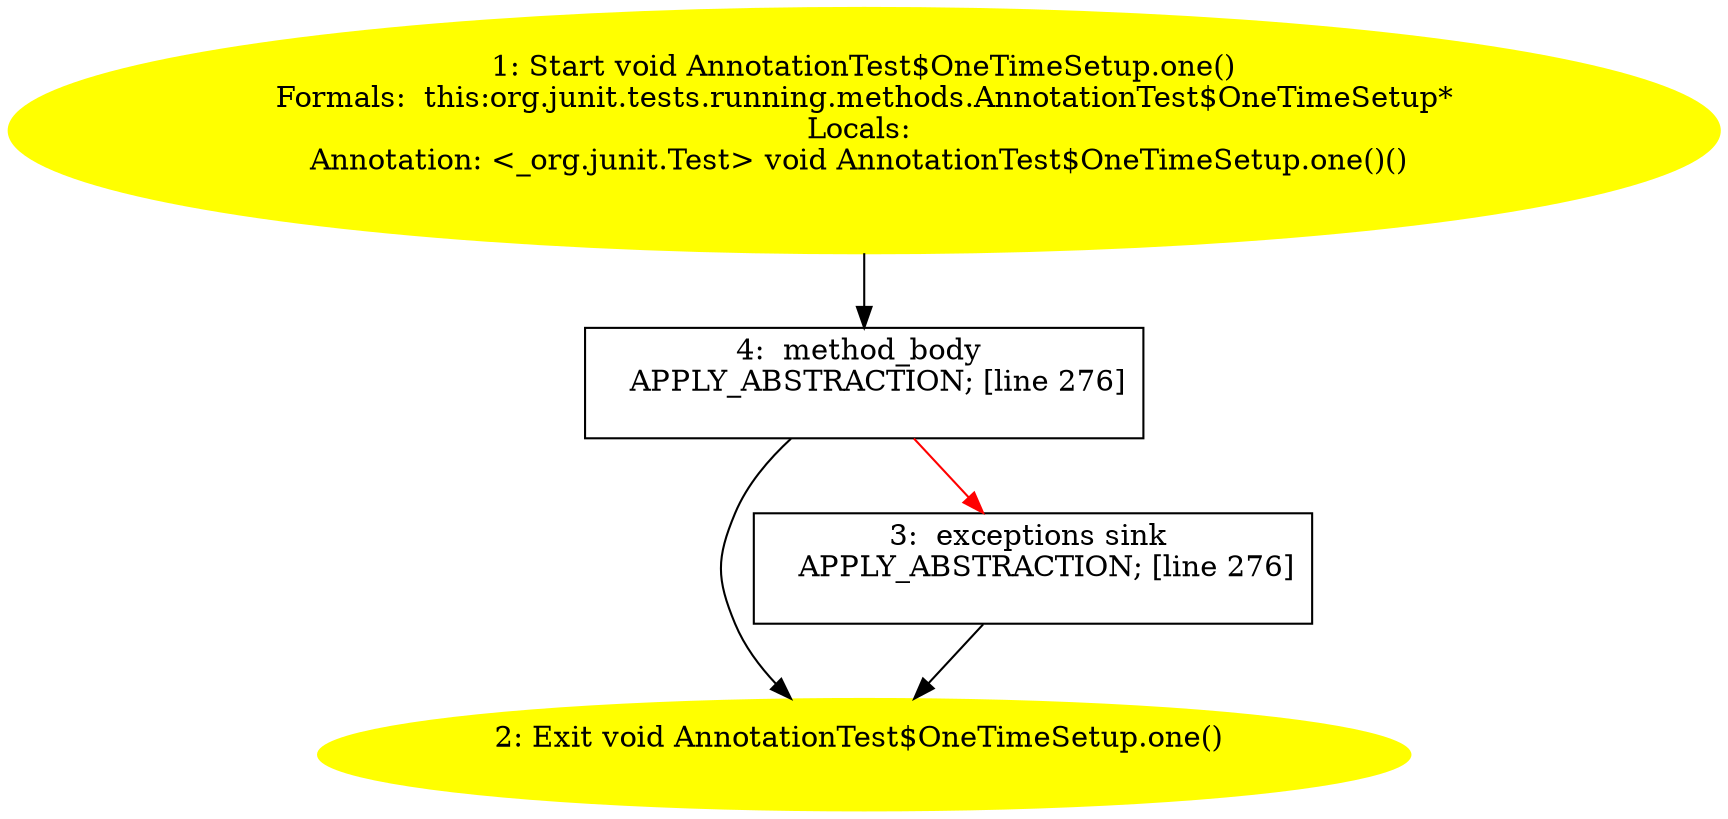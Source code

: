 /* @generated */
digraph cfg {
"org.junit.tests.running.methods.AnnotationTest$OneTimeSetup.one():void.e024c65578ad55ffc9ab8b76afc5b8c0_1" [label="1: Start void AnnotationTest$OneTimeSetup.one()\nFormals:  this:org.junit.tests.running.methods.AnnotationTest$OneTimeSetup*\nLocals: \nAnnotation: <_org.junit.Test> void AnnotationTest$OneTimeSetup.one()() \n  " color=yellow style=filled]
	

	 "org.junit.tests.running.methods.AnnotationTest$OneTimeSetup.one():void.e024c65578ad55ffc9ab8b76afc5b8c0_1" -> "org.junit.tests.running.methods.AnnotationTest$OneTimeSetup.one():void.e024c65578ad55ffc9ab8b76afc5b8c0_4" ;
"org.junit.tests.running.methods.AnnotationTest$OneTimeSetup.one():void.e024c65578ad55ffc9ab8b76afc5b8c0_2" [label="2: Exit void AnnotationTest$OneTimeSetup.one() \n  " color=yellow style=filled]
	

"org.junit.tests.running.methods.AnnotationTest$OneTimeSetup.one():void.e024c65578ad55ffc9ab8b76afc5b8c0_3" [label="3:  exceptions sink \n   APPLY_ABSTRACTION; [line 276]\n " shape="box"]
	

	 "org.junit.tests.running.methods.AnnotationTest$OneTimeSetup.one():void.e024c65578ad55ffc9ab8b76afc5b8c0_3" -> "org.junit.tests.running.methods.AnnotationTest$OneTimeSetup.one():void.e024c65578ad55ffc9ab8b76afc5b8c0_2" ;
"org.junit.tests.running.methods.AnnotationTest$OneTimeSetup.one():void.e024c65578ad55ffc9ab8b76afc5b8c0_4" [label="4:  method_body \n   APPLY_ABSTRACTION; [line 276]\n " shape="box"]
	

	 "org.junit.tests.running.methods.AnnotationTest$OneTimeSetup.one():void.e024c65578ad55ffc9ab8b76afc5b8c0_4" -> "org.junit.tests.running.methods.AnnotationTest$OneTimeSetup.one():void.e024c65578ad55ffc9ab8b76afc5b8c0_2" ;
	 "org.junit.tests.running.methods.AnnotationTest$OneTimeSetup.one():void.e024c65578ad55ffc9ab8b76afc5b8c0_4" -> "org.junit.tests.running.methods.AnnotationTest$OneTimeSetup.one():void.e024c65578ad55ffc9ab8b76afc5b8c0_3" [color="red" ];
}
